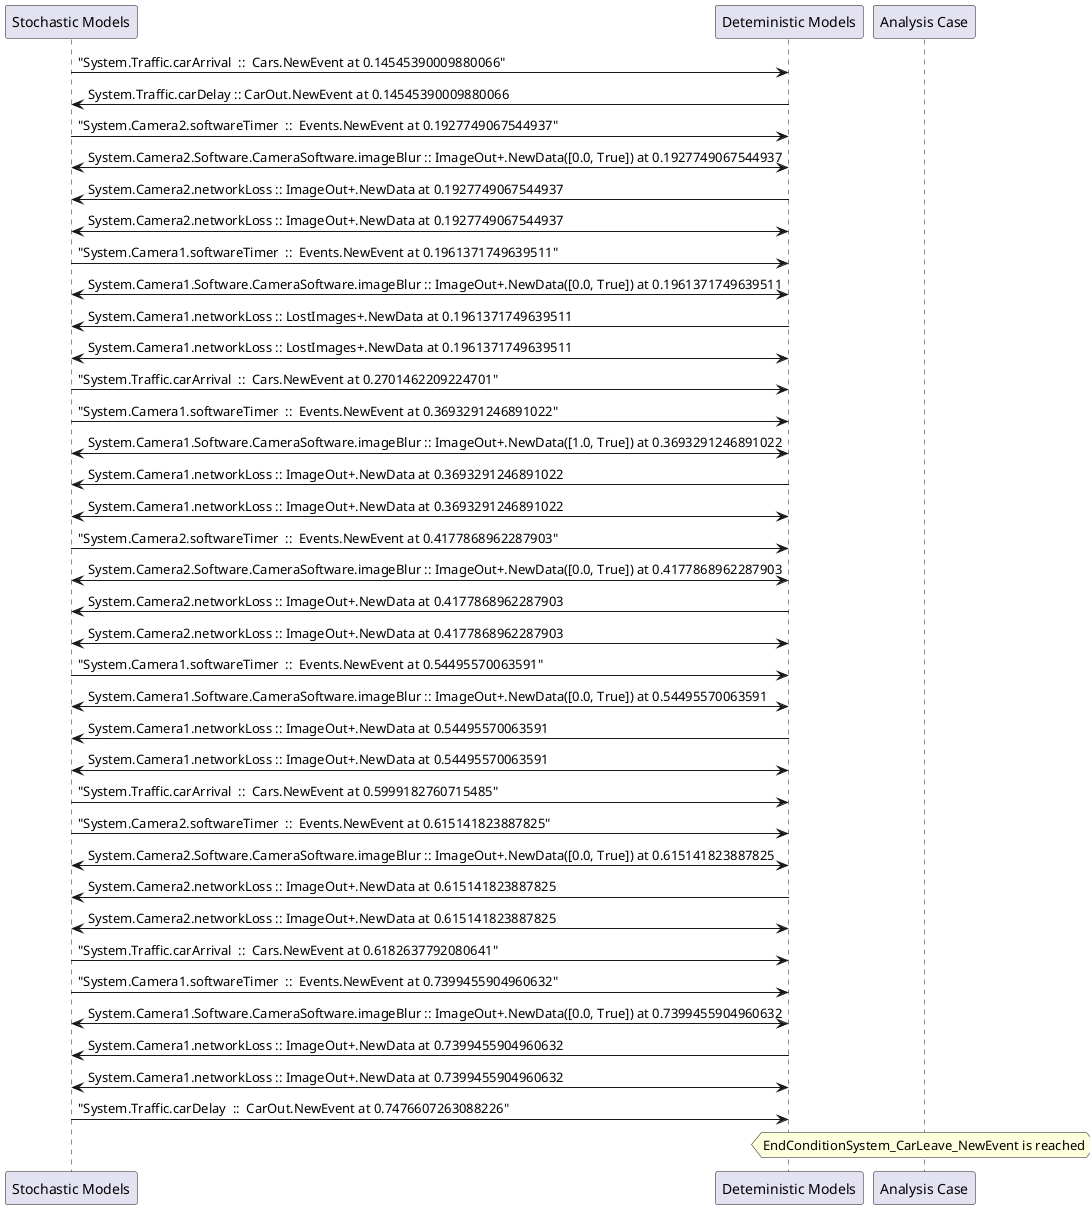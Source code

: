 
	@startuml
	participant "Stochastic Models" as stochmodel
	participant "Deteministic Models" as detmodel
	participant "Analysis Case" as analysis
	{13457_stop} stochmodel -> detmodel : "System.Traffic.carArrival  ::  Cars.NewEvent at 0.14545390009880066"
{13469_start} detmodel -> stochmodel : System.Traffic.carDelay :: CarOut.NewEvent at 0.14545390009880066
{13442_stop} stochmodel -> detmodel : "System.Camera2.softwareTimer  ::  Events.NewEvent at 0.1927749067544937"
detmodel <-> stochmodel : System.Camera2.Software.CameraSoftware.imageBlur :: ImageOut+.NewData([0.0, True]) at 0.1927749067544937
detmodel -> stochmodel : System.Camera2.networkLoss :: ImageOut+.NewData at 0.1927749067544937
detmodel <-> stochmodel : System.Camera2.networkLoss :: ImageOut+.NewData at 0.1927749067544937
{13426_stop} stochmodel -> detmodel : "System.Camera1.softwareTimer  ::  Events.NewEvent at 0.1961371749639511"
detmodel <-> stochmodel : System.Camera1.Software.CameraSoftware.imageBlur :: ImageOut+.NewData([0.0, True]) at 0.1961371749639511
detmodel -> stochmodel : System.Camera1.networkLoss :: LostImages+.NewData at 0.1961371749639511
detmodel <-> stochmodel : System.Camera1.networkLoss :: LostImages+.NewData at 0.1961371749639511
{13458_stop} stochmodel -> detmodel : "System.Traffic.carArrival  ::  Cars.NewEvent at 0.2701462209224701"
{13427_stop} stochmodel -> detmodel : "System.Camera1.softwareTimer  ::  Events.NewEvent at 0.3693291246891022"
detmodel <-> stochmodel : System.Camera1.Software.CameraSoftware.imageBlur :: ImageOut+.NewData([1.0, True]) at 0.3693291246891022
detmodel -> stochmodel : System.Camera1.networkLoss :: ImageOut+.NewData at 0.3693291246891022
detmodel <-> stochmodel : System.Camera1.networkLoss :: ImageOut+.NewData at 0.3693291246891022
{13443_stop} stochmodel -> detmodel : "System.Camera2.softwareTimer  ::  Events.NewEvent at 0.4177868962287903"
detmodel <-> stochmodel : System.Camera2.Software.CameraSoftware.imageBlur :: ImageOut+.NewData([0.0, True]) at 0.4177868962287903
detmodel -> stochmodel : System.Camera2.networkLoss :: ImageOut+.NewData at 0.4177868962287903
detmodel <-> stochmodel : System.Camera2.networkLoss :: ImageOut+.NewData at 0.4177868962287903
{13428_stop} stochmodel -> detmodel : "System.Camera1.softwareTimer  ::  Events.NewEvent at 0.54495570063591"
detmodel <-> stochmodel : System.Camera1.Software.CameraSoftware.imageBlur :: ImageOut+.NewData([0.0, True]) at 0.54495570063591
detmodel -> stochmodel : System.Camera1.networkLoss :: ImageOut+.NewData at 0.54495570063591
detmodel <-> stochmodel : System.Camera1.networkLoss :: ImageOut+.NewData at 0.54495570063591
{13459_stop} stochmodel -> detmodel : "System.Traffic.carArrival  ::  Cars.NewEvent at 0.5999182760715485"
{13444_stop} stochmodel -> detmodel : "System.Camera2.softwareTimer  ::  Events.NewEvent at 0.615141823887825"
detmodel <-> stochmodel : System.Camera2.Software.CameraSoftware.imageBlur :: ImageOut+.NewData([0.0, True]) at 0.615141823887825
detmodel -> stochmodel : System.Camera2.networkLoss :: ImageOut+.NewData at 0.615141823887825
detmodel <-> stochmodel : System.Camera2.networkLoss :: ImageOut+.NewData at 0.615141823887825
{13460_stop} stochmodel -> detmodel : "System.Traffic.carArrival  ::  Cars.NewEvent at 0.6182637792080641"
{13429_stop} stochmodel -> detmodel : "System.Camera1.softwareTimer  ::  Events.NewEvent at 0.7399455904960632"
detmodel <-> stochmodel : System.Camera1.Software.CameraSoftware.imageBlur :: ImageOut+.NewData([0.0, True]) at 0.7399455904960632
detmodel -> stochmodel : System.Camera1.networkLoss :: ImageOut+.NewData at 0.7399455904960632
detmodel <-> stochmodel : System.Camera1.networkLoss :: ImageOut+.NewData at 0.7399455904960632
{13469_stop} stochmodel -> detmodel : "System.Traffic.carDelay  ::  CarOut.NewEvent at 0.7476607263088226"
{13469_start} <-> {13469_stop} : delay
hnote over analysis 
EndConditionSystem_CarLeave_NewEvent is reached
endnote
@enduml